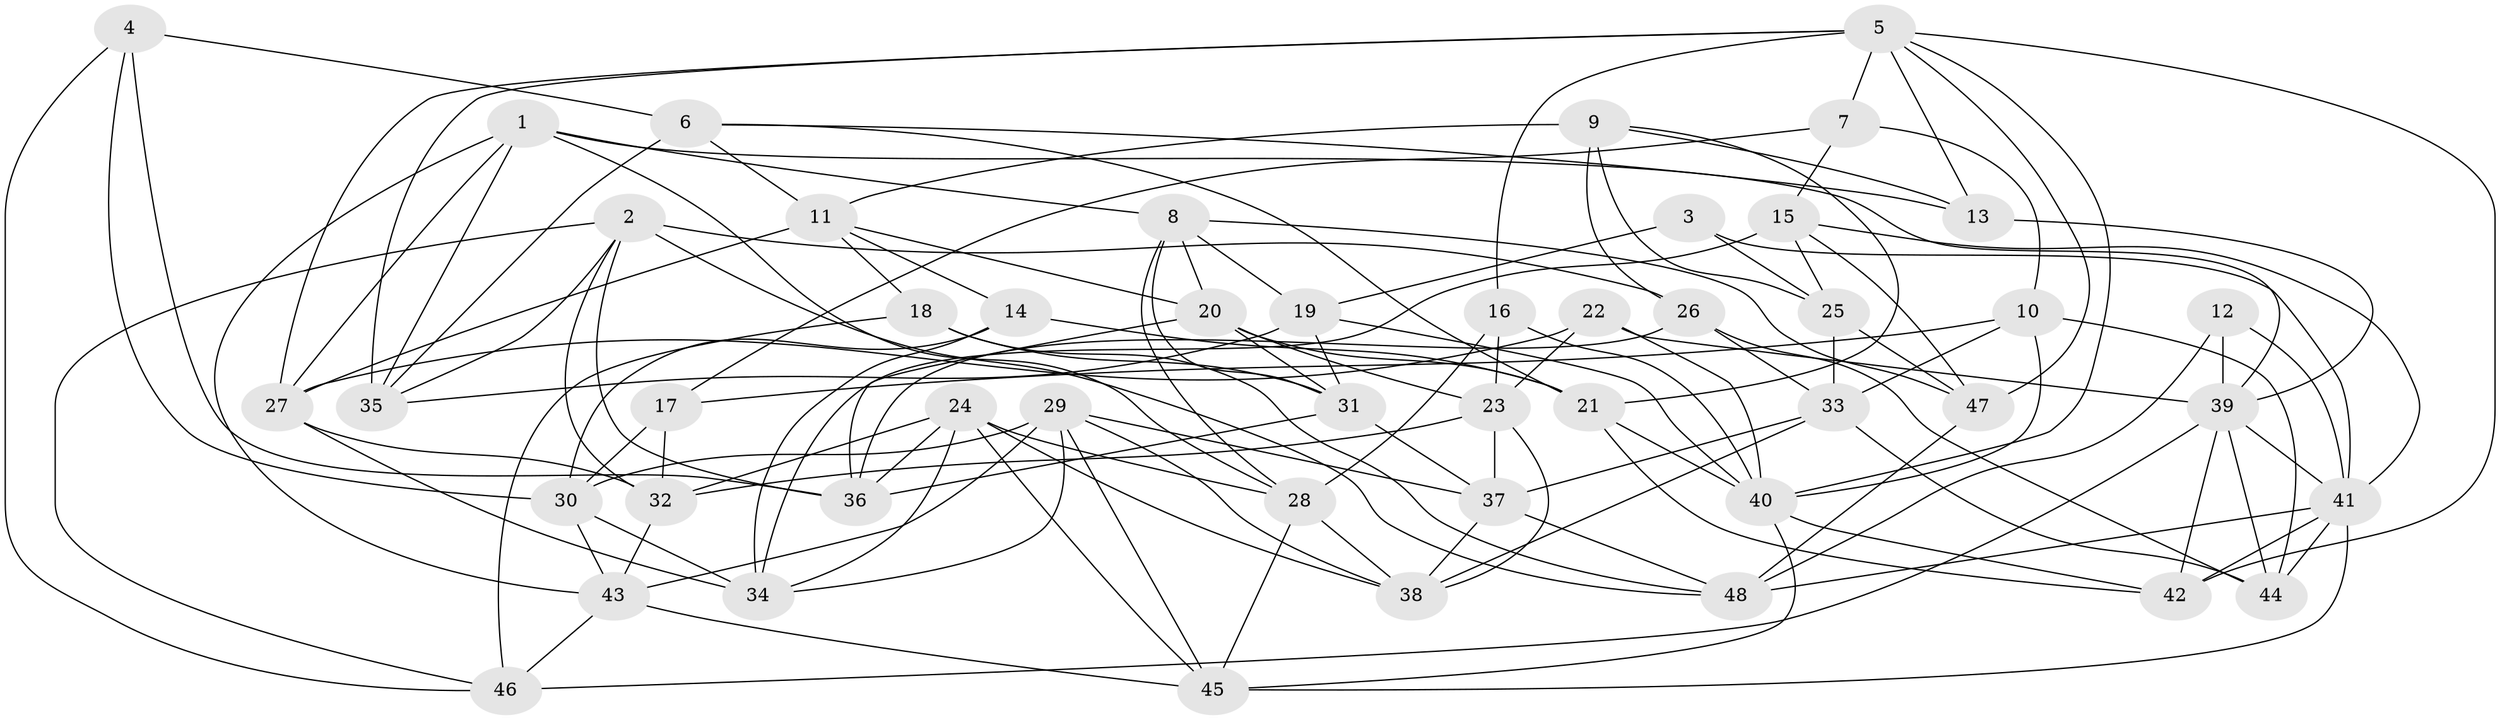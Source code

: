 // original degree distribution, {4: 1.0}
// Generated by graph-tools (version 1.1) at 2025/26/03/09/25 03:26:54]
// undirected, 48 vertices, 131 edges
graph export_dot {
graph [start="1"]
  node [color=gray90,style=filled];
  1;
  2;
  3;
  4;
  5;
  6;
  7;
  8;
  9;
  10;
  11;
  12;
  13;
  14;
  15;
  16;
  17;
  18;
  19;
  20;
  21;
  22;
  23;
  24;
  25;
  26;
  27;
  28;
  29;
  30;
  31;
  32;
  33;
  34;
  35;
  36;
  37;
  38;
  39;
  40;
  41;
  42;
  43;
  44;
  45;
  46;
  47;
  48;
  1 -- 8 [weight=1.0];
  1 -- 27 [weight=1.0];
  1 -- 28 [weight=1.0];
  1 -- 35 [weight=1.0];
  1 -- 39 [weight=1.0];
  1 -- 43 [weight=1.0];
  2 -- 26 [weight=1.0];
  2 -- 32 [weight=1.0];
  2 -- 35 [weight=1.0];
  2 -- 36 [weight=1.0];
  2 -- 46 [weight=1.0];
  2 -- 48 [weight=1.0];
  3 -- 19 [weight=1.0];
  3 -- 25 [weight=2.0];
  3 -- 41 [weight=1.0];
  4 -- 6 [weight=1.0];
  4 -- 30 [weight=1.0];
  4 -- 36 [weight=1.0];
  4 -- 46 [weight=1.0];
  5 -- 7 [weight=2.0];
  5 -- 13 [weight=1.0];
  5 -- 16 [weight=1.0];
  5 -- 27 [weight=1.0];
  5 -- 35 [weight=1.0];
  5 -- 40 [weight=1.0];
  5 -- 42 [weight=1.0];
  5 -- 47 [weight=2.0];
  6 -- 11 [weight=1.0];
  6 -- 13 [weight=1.0];
  6 -- 21 [weight=1.0];
  6 -- 35 [weight=2.0];
  7 -- 10 [weight=1.0];
  7 -- 15 [weight=2.0];
  7 -- 17 [weight=1.0];
  8 -- 19 [weight=1.0];
  8 -- 20 [weight=1.0];
  8 -- 28 [weight=1.0];
  8 -- 31 [weight=1.0];
  8 -- 47 [weight=1.0];
  9 -- 11 [weight=1.0];
  9 -- 13 [weight=1.0];
  9 -- 21 [weight=1.0];
  9 -- 25 [weight=1.0];
  9 -- 26 [weight=2.0];
  10 -- 17 [weight=1.0];
  10 -- 33 [weight=1.0];
  10 -- 40 [weight=2.0];
  10 -- 44 [weight=1.0];
  11 -- 14 [weight=1.0];
  11 -- 18 [weight=1.0];
  11 -- 20 [weight=1.0];
  11 -- 27 [weight=1.0];
  12 -- 39 [weight=2.0];
  12 -- 41 [weight=1.0];
  12 -- 48 [weight=1.0];
  13 -- 39 [weight=1.0];
  14 -- 21 [weight=1.0];
  14 -- 30 [weight=1.0];
  14 -- 34 [weight=1.0];
  15 -- 25 [weight=1.0];
  15 -- 34 [weight=1.0];
  15 -- 41 [weight=1.0];
  15 -- 47 [weight=1.0];
  16 -- 23 [weight=1.0];
  16 -- 28 [weight=1.0];
  16 -- 40 [weight=1.0];
  17 -- 30 [weight=1.0];
  17 -- 32 [weight=1.0];
  18 -- 31 [weight=1.0];
  18 -- 46 [weight=1.0];
  18 -- 48 [weight=1.0];
  19 -- 31 [weight=1.0];
  19 -- 35 [weight=1.0];
  19 -- 40 [weight=2.0];
  20 -- 21 [weight=1.0];
  20 -- 23 [weight=1.0];
  20 -- 31 [weight=1.0];
  20 -- 36 [weight=1.0];
  21 -- 40 [weight=1.0];
  21 -- 42 [weight=1.0];
  22 -- 23 [weight=1.0];
  22 -- 27 [weight=1.0];
  22 -- 39 [weight=1.0];
  22 -- 40 [weight=1.0];
  23 -- 32 [weight=1.0];
  23 -- 37 [weight=1.0];
  23 -- 38 [weight=1.0];
  24 -- 28 [weight=1.0];
  24 -- 32 [weight=1.0];
  24 -- 34 [weight=1.0];
  24 -- 36 [weight=1.0];
  24 -- 38 [weight=1.0];
  24 -- 45 [weight=1.0];
  25 -- 33 [weight=1.0];
  25 -- 47 [weight=1.0];
  26 -- 33 [weight=1.0];
  26 -- 36 [weight=1.0];
  26 -- 44 [weight=1.0];
  27 -- 32 [weight=1.0];
  27 -- 34 [weight=1.0];
  28 -- 38 [weight=1.0];
  28 -- 45 [weight=1.0];
  29 -- 30 [weight=1.0];
  29 -- 34 [weight=1.0];
  29 -- 37 [weight=1.0];
  29 -- 38 [weight=1.0];
  29 -- 43 [weight=1.0];
  29 -- 45 [weight=1.0];
  30 -- 34 [weight=1.0];
  30 -- 43 [weight=1.0];
  31 -- 36 [weight=1.0];
  31 -- 37 [weight=1.0];
  32 -- 43 [weight=1.0];
  33 -- 37 [weight=1.0];
  33 -- 38 [weight=1.0];
  33 -- 44 [weight=1.0];
  37 -- 38 [weight=1.0];
  37 -- 48 [weight=1.0];
  39 -- 41 [weight=1.0];
  39 -- 42 [weight=1.0];
  39 -- 44 [weight=1.0];
  39 -- 46 [weight=2.0];
  40 -- 42 [weight=1.0];
  40 -- 45 [weight=1.0];
  41 -- 42 [weight=2.0];
  41 -- 44 [weight=2.0];
  41 -- 45 [weight=1.0];
  41 -- 48 [weight=1.0];
  43 -- 45 [weight=1.0];
  43 -- 46 [weight=1.0];
  47 -- 48 [weight=1.0];
}
